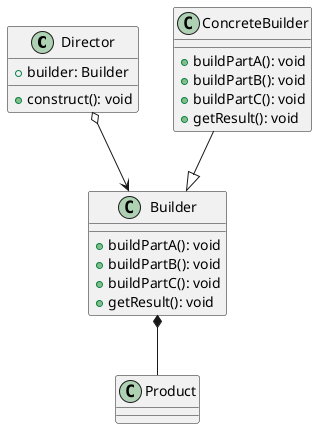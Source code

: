 @startuml

class "Director" as director {
    + builder: Builder
    + construct(): void
}

class "Builder" as builder {
    + buildPartA(): void
    + buildPartB(): void
    + buildPartC(): void
    + getResult(): void
}

class "ConcreteBuilder" as concreteBuilder {
    + buildPartA(): void
    + buildPartB(): void
    + buildPartC(): void
    + getResult(): void
}

class "Product" as product {}

director o--> builder
builder *-- product
concreteBuilder --|> builder
@enduml